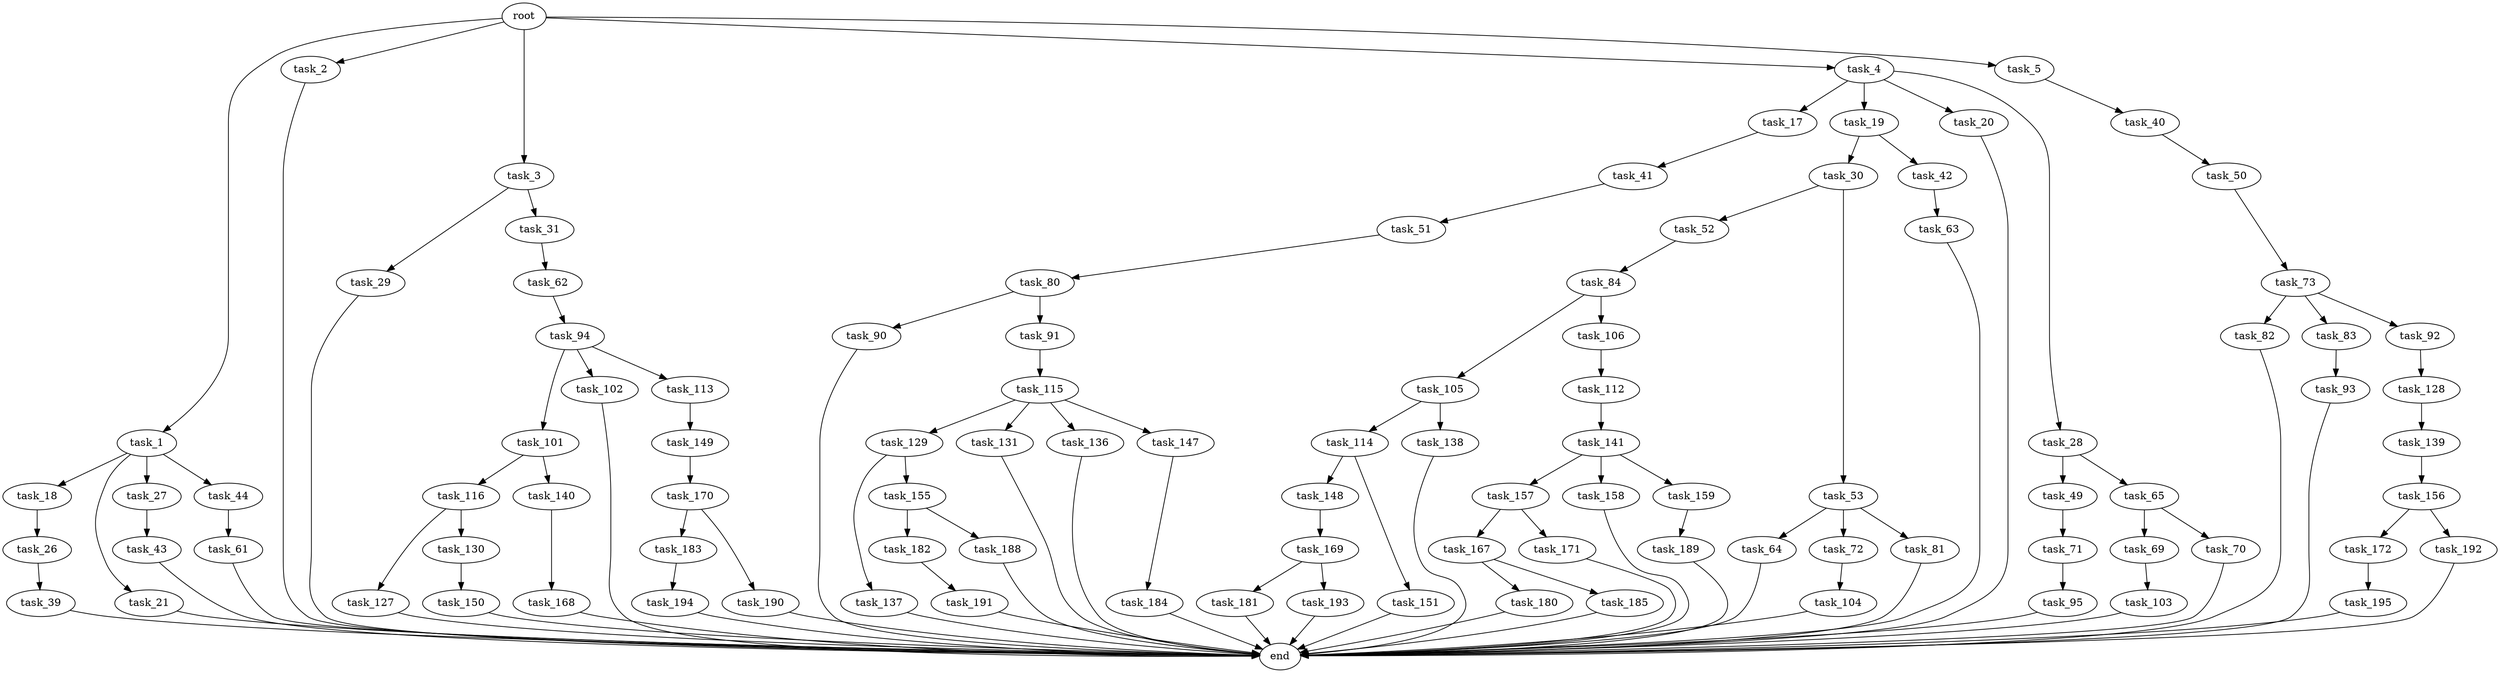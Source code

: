 digraph G {
  root [size="0.000000"];
  task_1 [size="1120502671425.000000"];
  task_2 [size="9619037068.000000"];
  task_3 [size="136647704286.000000"];
  task_4 [size="1521390072.000000"];
  task_5 [size="97142339325.000000"];
  task_18 [size="782757789696.000000"];
  task_21 [size="37806148174.000000"];
  task_27 [size="28991029248.000000"];
  task_44 [size="12269670636.000000"];
  end [size="0.000000"];
  task_29 [size="231928233984.000000"];
  task_31 [size="549755813888.000000"];
  task_17 [size="26904952214.000000"];
  task_19 [size="28991029248.000000"];
  task_20 [size="28991029248.000000"];
  task_28 [size="40467946236.000000"];
  task_40 [size="8589934592.000000"];
  task_41 [size="1073741824000.000000"];
  task_26 [size="68719476736.000000"];
  task_30 [size="703583919.000000"];
  task_42 [size="1073741824000.000000"];
  task_39 [size="634197180.000000"];
  task_43 [size="15594922318.000000"];
  task_49 [size="248228551835.000000"];
  task_65 [size="1073741824000.000000"];
  task_52 [size="287582965048.000000"];
  task_53 [size="1275907486.000000"];
  task_62 [size="12662324808.000000"];
  task_50 [size="368293445632.000000"];
  task_51 [size="180018476031.000000"];
  task_63 [size="301786504926.000000"];
  task_61 [size="231928233984.000000"];
  task_71 [size="26161691407.000000"];
  task_73 [size="28991029248.000000"];
  task_80 [size="549755813888.000000"];
  task_84 [size="94299550231.000000"];
  task_64 [size="4001698198.000000"];
  task_72 [size="24906825435.000000"];
  task_81 [size="368293445632.000000"];
  task_94 [size="252298993555.000000"];
  task_69 [size="159788854310.000000"];
  task_70 [size="38561092094.000000"];
  task_103 [size="5778993014.000000"];
  task_95 [size="3733243420.000000"];
  task_104 [size="28991029248.000000"];
  task_82 [size="549755813888.000000"];
  task_83 [size="782757789696.000000"];
  task_92 [size="10088737386.000000"];
  task_90 [size="18394832828.000000"];
  task_91 [size="2708589510.000000"];
  task_93 [size="64895111852.000000"];
  task_105 [size="6174818094.000000"];
  task_106 [size="549755813888.000000"];
  task_115 [size="134217728000.000000"];
  task_128 [size="4309029185.000000"];
  task_101 [size="8589934592.000000"];
  task_102 [size="368293445632.000000"];
  task_113 [size="68719476736.000000"];
  task_116 [size="3813082407.000000"];
  task_140 [size="782757789696.000000"];
  task_114 [size="8589934592.000000"];
  task_138 [size="22317580626.000000"];
  task_112 [size="296105587996.000000"];
  task_141 [size="782757789696.000000"];
  task_149 [size="26304598650.000000"];
  task_148 [size="12879471097.000000"];
  task_151 [size="13411734831.000000"];
  task_129 [size="1063206039.000000"];
  task_131 [size="13979087099.000000"];
  task_136 [size="549755813888.000000"];
  task_147 [size="549755813888.000000"];
  task_127 [size="1350401547612.000000"];
  task_130 [size="283296009422.000000"];
  task_139 [size="528790801916.000000"];
  task_137 [size="1401285980750.000000"];
  task_155 [size="368293445632.000000"];
  task_150 [size="16105563789.000000"];
  task_156 [size="16328484512.000000"];
  task_168 [size="28991029248.000000"];
  task_157 [size="8589934592.000000"];
  task_158 [size="231928233984.000000"];
  task_159 [size="26941275050.000000"];
  task_184 [size="549755813888.000000"];
  task_169 [size="368293445632.000000"];
  task_170 [size="405203587995.000000"];
  task_182 [size="231928233984.000000"];
  task_188 [size="3305847217.000000"];
  task_172 [size="288065153480.000000"];
  task_192 [size="68719476736.000000"];
  task_167 [size="211343980273.000000"];
  task_171 [size="134217728000.000000"];
  task_189 [size="3149268914.000000"];
  task_180 [size="159723652056.000000"];
  task_185 [size="4190465460.000000"];
  task_181 [size="68719476736.000000"];
  task_193 [size="193940911816.000000"];
  task_183 [size="866287208934.000000"];
  task_190 [size="5504395304.000000"];
  task_195 [size="1370437874425.000000"];
  task_191 [size="280372918562.000000"];
  task_194 [size="149101002893.000000"];

  root -> task_1 [size="1.000000"];
  root -> task_2 [size="1.000000"];
  root -> task_3 [size="1.000000"];
  root -> task_4 [size="1.000000"];
  root -> task_5 [size="1.000000"];
  task_1 -> task_18 [size="679477248.000000"];
  task_1 -> task_21 [size="679477248.000000"];
  task_1 -> task_27 [size="679477248.000000"];
  task_1 -> task_44 [size="679477248.000000"];
  task_2 -> end [size="1.000000"];
  task_3 -> task_29 [size="209715200.000000"];
  task_3 -> task_31 [size="209715200.000000"];
  task_4 -> task_17 [size="75497472.000000"];
  task_4 -> task_19 [size="75497472.000000"];
  task_4 -> task_20 [size="75497472.000000"];
  task_4 -> task_28 [size="75497472.000000"];
  task_5 -> task_40 [size="75497472.000000"];
  task_18 -> task_26 [size="679477248.000000"];
  task_21 -> end [size="1.000000"];
  task_27 -> task_43 [size="75497472.000000"];
  task_44 -> task_61 [size="209715200.000000"];
  task_29 -> end [size="1.000000"];
  task_31 -> task_62 [size="536870912.000000"];
  task_17 -> task_41 [size="33554432.000000"];
  task_19 -> task_30 [size="75497472.000000"];
  task_19 -> task_42 [size="75497472.000000"];
  task_20 -> end [size="1.000000"];
  task_28 -> task_49 [size="33554432.000000"];
  task_28 -> task_65 [size="33554432.000000"];
  task_40 -> task_50 [size="33554432.000000"];
  task_41 -> task_51 [size="838860800.000000"];
  task_26 -> task_39 [size="134217728.000000"];
  task_30 -> task_52 [size="33554432.000000"];
  task_30 -> task_53 [size="33554432.000000"];
  task_42 -> task_63 [size="838860800.000000"];
  task_39 -> end [size="1.000000"];
  task_43 -> end [size="1.000000"];
  task_49 -> task_71 [size="209715200.000000"];
  task_65 -> task_69 [size="838860800.000000"];
  task_65 -> task_70 [size="838860800.000000"];
  task_52 -> task_84 [size="301989888.000000"];
  task_53 -> task_64 [size="33554432.000000"];
  task_53 -> task_72 [size="33554432.000000"];
  task_53 -> task_81 [size="33554432.000000"];
  task_62 -> task_94 [size="209715200.000000"];
  task_50 -> task_73 [size="411041792.000000"];
  task_51 -> task_80 [size="301989888.000000"];
  task_63 -> end [size="1.000000"];
  task_61 -> end [size="1.000000"];
  task_71 -> task_95 [size="411041792.000000"];
  task_73 -> task_82 [size="75497472.000000"];
  task_73 -> task_83 [size="75497472.000000"];
  task_73 -> task_92 [size="75497472.000000"];
  task_80 -> task_90 [size="536870912.000000"];
  task_80 -> task_91 [size="536870912.000000"];
  task_84 -> task_105 [size="209715200.000000"];
  task_84 -> task_106 [size="209715200.000000"];
  task_64 -> end [size="1.000000"];
  task_72 -> task_104 [size="411041792.000000"];
  task_81 -> end [size="1.000000"];
  task_94 -> task_101 [size="838860800.000000"];
  task_94 -> task_102 [size="838860800.000000"];
  task_94 -> task_113 [size="838860800.000000"];
  task_69 -> task_103 [size="411041792.000000"];
  task_70 -> end [size="1.000000"];
  task_103 -> end [size="1.000000"];
  task_95 -> end [size="1.000000"];
  task_104 -> end [size="1.000000"];
  task_82 -> end [size="1.000000"];
  task_83 -> task_93 [size="679477248.000000"];
  task_92 -> task_128 [size="301989888.000000"];
  task_90 -> end [size="1.000000"];
  task_91 -> task_115 [size="134217728.000000"];
  task_93 -> end [size="1.000000"];
  task_105 -> task_114 [size="536870912.000000"];
  task_105 -> task_138 [size="536870912.000000"];
  task_106 -> task_112 [size="536870912.000000"];
  task_115 -> task_129 [size="209715200.000000"];
  task_115 -> task_131 [size="209715200.000000"];
  task_115 -> task_136 [size="209715200.000000"];
  task_115 -> task_147 [size="209715200.000000"];
  task_128 -> task_139 [size="209715200.000000"];
  task_101 -> task_116 [size="33554432.000000"];
  task_101 -> task_140 [size="33554432.000000"];
  task_102 -> end [size="1.000000"];
  task_113 -> task_149 [size="134217728.000000"];
  task_116 -> task_127 [size="134217728.000000"];
  task_116 -> task_130 [size="134217728.000000"];
  task_140 -> task_168 [size="679477248.000000"];
  task_114 -> task_148 [size="33554432.000000"];
  task_114 -> task_151 [size="33554432.000000"];
  task_138 -> end [size="1.000000"];
  task_112 -> task_141 [size="301989888.000000"];
  task_141 -> task_157 [size="679477248.000000"];
  task_141 -> task_158 [size="679477248.000000"];
  task_141 -> task_159 [size="679477248.000000"];
  task_149 -> task_170 [size="838860800.000000"];
  task_148 -> task_169 [size="301989888.000000"];
  task_151 -> end [size="1.000000"];
  task_129 -> task_137 [size="33554432.000000"];
  task_129 -> task_155 [size="33554432.000000"];
  task_131 -> end [size="1.000000"];
  task_136 -> end [size="1.000000"];
  task_147 -> task_184 [size="536870912.000000"];
  task_127 -> end [size="1.000000"];
  task_130 -> task_150 [size="209715200.000000"];
  task_139 -> task_156 [size="536870912.000000"];
  task_137 -> end [size="1.000000"];
  task_155 -> task_182 [size="411041792.000000"];
  task_155 -> task_188 [size="411041792.000000"];
  task_150 -> end [size="1.000000"];
  task_156 -> task_172 [size="838860800.000000"];
  task_156 -> task_192 [size="838860800.000000"];
  task_168 -> end [size="1.000000"];
  task_157 -> task_167 [size="33554432.000000"];
  task_157 -> task_171 [size="33554432.000000"];
  task_158 -> end [size="1.000000"];
  task_159 -> task_189 [size="536870912.000000"];
  task_184 -> end [size="1.000000"];
  task_169 -> task_181 [size="411041792.000000"];
  task_169 -> task_193 [size="411041792.000000"];
  task_170 -> task_183 [size="411041792.000000"];
  task_170 -> task_190 [size="411041792.000000"];
  task_182 -> task_191 [size="301989888.000000"];
  task_188 -> end [size="1.000000"];
  task_172 -> task_195 [size="536870912.000000"];
  task_192 -> end [size="1.000000"];
  task_167 -> task_180 [size="301989888.000000"];
  task_167 -> task_185 [size="301989888.000000"];
  task_171 -> end [size="1.000000"];
  task_189 -> end [size="1.000000"];
  task_180 -> end [size="1.000000"];
  task_185 -> end [size="1.000000"];
  task_181 -> end [size="1.000000"];
  task_193 -> end [size="1.000000"];
  task_183 -> task_194 [size="838860800.000000"];
  task_190 -> end [size="1.000000"];
  task_195 -> end [size="1.000000"];
  task_191 -> end [size="1.000000"];
  task_194 -> end [size="1.000000"];
}
